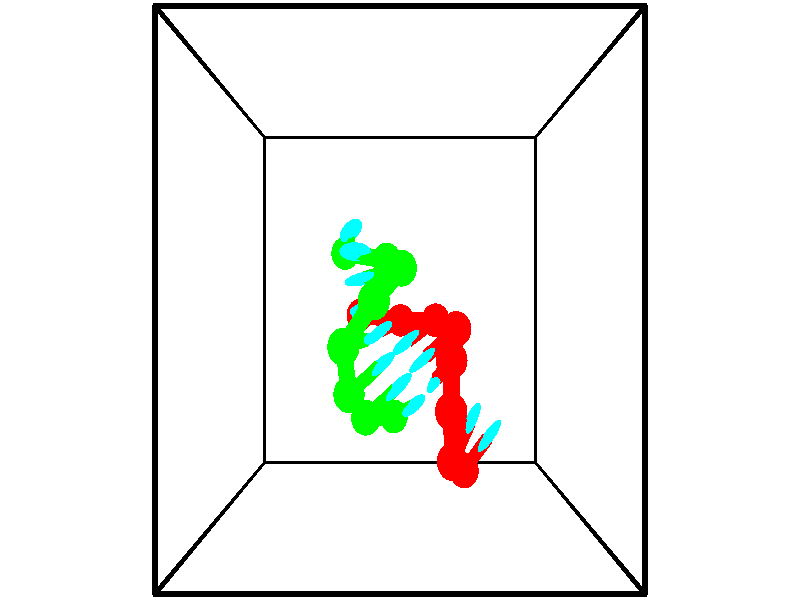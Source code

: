 // switches for output
#declare DRAW_BASES = 1; // possible values are 0, 1; only relevant for DNA ribbons
#declare DRAW_BASES_TYPE = 3; // possible values are 1, 2, 3; only relevant for DNA ribbons
#declare DRAW_FOG = 0; // set to 1 to enable fog

#include "colors.inc"

#include "transforms.inc"
background { rgb <1, 1, 1>}

#default {
   normal{
       ripples 0.25
       frequency 0.20
       turbulence 0.2
       lambda 5
   }
	finish {
		phong 0.1
		phong_size 40.
	}
}

// original window dimensions: 1024x640


// camera settings

camera {
	sky <-0, 1, 0>
	up <-0, 1, 0>
	right 1.6 * <1, 0, 0>
	location <2.5, 2.5, 11.1562>
	look_at <2.5, 2.5, 2.5>
	direction <0, 0, -8.6562>
	angle 67.0682
}


# declare cpy_camera_pos = <2.5, 2.5, 11.1562>;
# if (DRAW_FOG = 1)
fog {
	fog_type 2
	up vnormalize(cpy_camera_pos)
	color rgbt<1,1,1,0.3>
	distance 1e-5
	fog_alt 3e-3
	fog_offset 4
}
# end


// LIGHTS

# declare lum = 6;
global_settings {
	ambient_light rgb lum * <0.05, 0.05, 0.05>
	max_trace_level 15
}# declare cpy_direct_light_amount = 0.25;
light_source
{	1000 * <-1, -1, 1>,
	rgb lum * cpy_direct_light_amount
	parallel
}

light_source
{	1000 * <1, 1, -1>,
	rgb lum * cpy_direct_light_amount
	parallel
}

// strand 0

// nucleotide -1

// particle -1
sphere {
	<3.588555, 0.084067, 0.874717> 0.250000
	pigment { color rgbt <1,0,0,0> }
	no_shadow
}
cylinder {
	<3.813993, 0.386169, 1.008553>,  <3.949256, 0.567431, 1.088854>, 0.100000
	pigment { color rgbt <1,0,0,0> }
	no_shadow
}
cylinder {
	<3.813993, 0.386169, 1.008553>,  <3.588555, 0.084067, 0.874717>, 0.100000
	pigment { color rgbt <1,0,0,0> }
	no_shadow
}

// particle -1
sphere {
	<3.813993, 0.386169, 1.008553> 0.100000
	pigment { color rgbt <1,0,0,0> }
	no_shadow
}
sphere {
	0, 1
	scale<0.080000,0.200000,0.300000>
	matrix <-0.764208, 0.630486, -0.135912,
		-0.313603, -0.179097, 0.932511,
		0.563594, 0.755255, 0.334590,
		3.983072, 0.612746, 1.108930>
	pigment { color rgbt <0,1,1,0> }
	no_shadow
}
cylinder {
	<3.341192, 0.336854, 1.480693>,  <3.588555, 0.084067, 0.874717>, 0.130000
	pigment { color rgbt <1,0,0,0> }
	no_shadow
}

// nucleotide -1

// particle -1
sphere {
	<3.341192, 0.336854, 1.480693> 0.250000
	pigment { color rgbt <1,0,0,0> }
	no_shadow
}
cylinder {
	<3.534327, 0.618744, 1.272758>,  <3.650208, 0.787878, 1.147998>, 0.100000
	pigment { color rgbt <1,0,0,0> }
	no_shadow
}
cylinder {
	<3.534327, 0.618744, 1.272758>,  <3.341192, 0.336854, 1.480693>, 0.100000
	pigment { color rgbt <1,0,0,0> }
	no_shadow
}

// particle -1
sphere {
	<3.534327, 0.618744, 1.272758> 0.100000
	pigment { color rgbt <1,0,0,0> }
	no_shadow
}
sphere {
	0, 1
	scale<0.080000,0.200000,0.300000>
	matrix <-0.818824, 0.573783, 0.017314,
		0.310475, 0.417295, 0.854091,
		0.482837, 0.704726, -0.519836,
		3.679178, 0.830162, 1.116808>
	pigment { color rgbt <0,1,1,0> }
	no_shadow
}
cylinder {
	<3.292579, 1.060382, 1.808185>,  <3.341192, 0.336854, 1.480693>, 0.130000
	pigment { color rgbt <1,0,0,0> }
	no_shadow
}

// nucleotide -1

// particle -1
sphere {
	<3.292579, 1.060382, 1.808185> 0.250000
	pigment { color rgbt <1,0,0,0> }
	no_shadow
}
cylinder {
	<3.340241, 1.089474, 1.412102>,  <3.368838, 1.106929, 1.174452>, 0.100000
	pigment { color rgbt <1,0,0,0> }
	no_shadow
}
cylinder {
	<3.340241, 1.089474, 1.412102>,  <3.292579, 1.060382, 1.808185>, 0.100000
	pigment { color rgbt <1,0,0,0> }
	no_shadow
}

// particle -1
sphere {
	<3.340241, 1.089474, 1.412102> 0.100000
	pigment { color rgbt <1,0,0,0> }
	no_shadow
}
sphere {
	0, 1
	scale<0.080000,0.200000,0.300000>
	matrix <-0.879910, 0.469748, -0.071380,
		0.459957, 0.879799, 0.119968,
		0.119155, 0.072729, -0.990208,
		3.375987, 1.111292, 1.115039>
	pigment { color rgbt <0,1,1,0> }
	no_shadow
}
cylinder {
	<3.314142, 1.707655, 1.629459>,  <3.292579, 1.060382, 1.808185>, 0.130000
	pigment { color rgbt <1,0,0,0> }
	no_shadow
}

// nucleotide -1

// particle -1
sphere {
	<3.314142, 1.707655, 1.629459> 0.250000
	pigment { color rgbt <1,0,0,0> }
	no_shadow
}
cylinder {
	<3.193532, 1.526119, 1.294052>,  <3.121165, 1.417198, 1.092808>, 0.100000
	pigment { color rgbt <1,0,0,0> }
	no_shadow
}
cylinder {
	<3.193532, 1.526119, 1.294052>,  <3.314142, 1.707655, 1.629459>, 0.100000
	pigment { color rgbt <1,0,0,0> }
	no_shadow
}

// particle -1
sphere {
	<3.193532, 1.526119, 1.294052> 0.100000
	pigment { color rgbt <1,0,0,0> }
	no_shadow
}
sphere {
	0, 1
	scale<0.080000,0.200000,0.300000>
	matrix <-0.840661, 0.541483, 0.009226,
		0.449856, 0.707690, -0.544798,
		-0.301528, -0.453840, -0.838517,
		3.103073, 1.389967, 1.042497>
	pigment { color rgbt <0,1,1,0> }
	no_shadow
}
cylinder {
	<3.438328, 2.095770, 1.097559>,  <3.314142, 1.707655, 1.629459>, 0.130000
	pigment { color rgbt <1,0,0,0> }
	no_shadow
}

// nucleotide -1

// particle -1
sphere {
	<3.438328, 2.095770, 1.097559> 0.250000
	pigment { color rgbt <1,0,0,0> }
	no_shadow
}
cylinder {
	<3.127897, 1.851669, 1.033943>,  <2.941638, 1.705209, 0.995774>, 0.100000
	pigment { color rgbt <1,0,0,0> }
	no_shadow
}
cylinder {
	<3.127897, 1.851669, 1.033943>,  <3.438328, 2.095770, 1.097559>, 0.100000
	pigment { color rgbt <1,0,0,0> }
	no_shadow
}

// particle -1
sphere {
	<3.127897, 1.851669, 1.033943> 0.100000
	pigment { color rgbt <1,0,0,0> }
	no_shadow
}
sphere {
	0, 1
	scale<0.080000,0.200000,0.300000>
	matrix <-0.601155, 0.792093, -0.105839,
		0.190563, 0.013469, -0.981582,
		-0.776079, -0.610252, -0.159040,
		2.895073, 1.668594, 0.986231>
	pigment { color rgbt <0,1,1,0> }
	no_shadow
}
cylinder {
	<3.132278, 2.199404, 0.426444>,  <3.438328, 2.095770, 1.097559>, 0.130000
	pigment { color rgbt <1,0,0,0> }
	no_shadow
}

// nucleotide -1

// particle -1
sphere {
	<3.132278, 2.199404, 0.426444> 0.250000
	pigment { color rgbt <1,0,0,0> }
	no_shadow
}
cylinder {
	<2.832503, 2.024273, 0.625099>,  <2.652637, 1.919194, 0.744292>, 0.100000
	pigment { color rgbt <1,0,0,0> }
	no_shadow
}
cylinder {
	<2.832503, 2.024273, 0.625099>,  <3.132278, 2.199404, 0.426444>, 0.100000
	pigment { color rgbt <1,0,0,0> }
	no_shadow
}

// particle -1
sphere {
	<2.832503, 2.024273, 0.625099> 0.100000
	pigment { color rgbt <1,0,0,0> }
	no_shadow
}
sphere {
	0, 1
	scale<0.080000,0.200000,0.300000>
	matrix <-0.613327, 0.741616, -0.271727,
		-0.249344, -0.508244, -0.824327,
		-0.749438, -0.437828, 0.496637,
		2.607671, 1.892924, 0.774090>
	pigment { color rgbt <0,1,1,0> }
	no_shadow
}
cylinder {
	<2.508328, 2.186642, -0.002279>,  <3.132278, 2.199404, 0.426444>, 0.130000
	pigment { color rgbt <1,0,0,0> }
	no_shadow
}

// nucleotide -1

// particle -1
sphere {
	<2.508328, 2.186642, -0.002279> 0.250000
	pigment { color rgbt <1,0,0,0> }
	no_shadow
}
cylinder {
	<2.311642, 2.107471, 0.336906>,  <2.193630, 2.059969, 0.540417>, 0.100000
	pigment { color rgbt <1,0,0,0> }
	no_shadow
}
cylinder {
	<2.311642, 2.107471, 0.336906>,  <2.508328, 2.186642, -0.002279>, 0.100000
	pigment { color rgbt <1,0,0,0> }
	no_shadow
}

// particle -1
sphere {
	<2.311642, 2.107471, 0.336906> 0.100000
	pigment { color rgbt <1,0,0,0> }
	no_shadow
}
sphere {
	0, 1
	scale<0.080000,0.200000,0.300000>
	matrix <-0.587310, 0.794352, -0.155154,
		-0.642871, -0.574308, -0.506839,
		-0.491715, -0.197927, 0.847963,
		2.164127, 2.048093, 0.591295>
	pigment { color rgbt <0,1,1,0> }
	no_shadow
}
cylinder {
	<1.750965, 2.268593, -0.153675>,  <2.508328, 2.186642, -0.002279>, 0.130000
	pigment { color rgbt <1,0,0,0> }
	no_shadow
}

// nucleotide -1

// particle -1
sphere {
	<1.750965, 2.268593, -0.153675> 0.250000
	pigment { color rgbt <1,0,0,0> }
	no_shadow
}
cylinder {
	<1.795559, 2.303856, 0.242264>,  <1.822316, 2.325013, 0.479827>, 0.100000
	pigment { color rgbt <1,0,0,0> }
	no_shadow
}
cylinder {
	<1.795559, 2.303856, 0.242264>,  <1.750965, 2.268593, -0.153675>, 0.100000
	pigment { color rgbt <1,0,0,0> }
	no_shadow
}

// particle -1
sphere {
	<1.795559, 2.303856, 0.242264> 0.100000
	pigment { color rgbt <1,0,0,0> }
	no_shadow
}
sphere {
	0, 1
	scale<0.080000,0.200000,0.300000>
	matrix <-0.525062, 0.850901, -0.016644,
		-0.843730, -0.517876, 0.141152,
		0.111487, 0.088157, 0.989848,
		1.829005, 2.330303, 0.539218>
	pigment { color rgbt <0,1,1,0> }
	no_shadow
}
// strand 1

// nucleotide -1

// particle -1
sphere {
	<1.504946, 3.205508, 0.196436> 0.250000
	pigment { color rgbt <0,1,0,0> }
	no_shadow
}
cylinder {
	<1.594116, 3.365746, 0.551926>,  <1.647618, 3.461888, 0.765219>, 0.100000
	pigment { color rgbt <0,1,0,0> }
	no_shadow
}
cylinder {
	<1.594116, 3.365746, 0.551926>,  <1.504946, 3.205508, 0.196436>, 0.100000
	pigment { color rgbt <0,1,0,0> }
	no_shadow
}

// particle -1
sphere {
	<1.594116, 3.365746, 0.551926> 0.100000
	pigment { color rgbt <0,1,0,0> }
	no_shadow
}
sphere {
	0, 1
	scale<0.080000,0.200000,0.300000>
	matrix <0.424983, -0.860407, 0.281228,
		0.877322, 0.314999, -0.362052,
		0.222926, 0.400593, 0.888723,
		1.660994, 3.485924, 0.818543>
	pigment { color rgbt <0,1,1,0> }
	no_shadow
}
cylinder {
	<2.265497, 3.086572, 0.571418>,  <1.504946, 3.205508, 0.196436>, 0.130000
	pigment { color rgbt <0,1,0,0> }
	no_shadow
}

// nucleotide -1

// particle -1
sphere {
	<2.265497, 3.086572, 0.571418> 0.250000
	pigment { color rgbt <0,1,0,0> }
	no_shadow
}
cylinder {
	<1.971439, 3.136875, 0.837875>,  <1.795004, 3.167057, 0.997750>, 0.100000
	pigment { color rgbt <0,1,0,0> }
	no_shadow
}
cylinder {
	<1.971439, 3.136875, 0.837875>,  <2.265497, 3.086572, 0.571418>, 0.100000
	pigment { color rgbt <0,1,0,0> }
	no_shadow
}

// particle -1
sphere {
	<1.971439, 3.136875, 0.837875> 0.100000
	pigment { color rgbt <0,1,0,0> }
	no_shadow
}
sphere {
	0, 1
	scale<0.080000,0.200000,0.300000>
	matrix <0.224583, -0.881974, 0.414348,
		0.639628, 0.454210, 0.620136,
		-0.735145, 0.125757, 0.666143,
		1.750896, 3.174602, 1.037718>
	pigment { color rgbt <0,1,1,0> }
	no_shadow
}
cylinder {
	<2.525496, 2.932339, 1.295190>,  <2.265497, 3.086572, 0.571418>, 0.130000
	pigment { color rgbt <0,1,0,0> }
	no_shadow
}

// nucleotide -1

// particle -1
sphere {
	<2.525496, 2.932339, 1.295190> 0.250000
	pigment { color rgbt <0,1,0,0> }
	no_shadow
}
cylinder {
	<2.147392, 2.851448, 1.192749>,  <1.920530, 2.802913, 1.131284>, 0.100000
	pigment { color rgbt <0,1,0,0> }
	no_shadow
}
cylinder {
	<2.147392, 2.851448, 1.192749>,  <2.525496, 2.932339, 1.295190>, 0.100000
	pigment { color rgbt <0,1,0,0> }
	no_shadow
}

// particle -1
sphere {
	<2.147392, 2.851448, 1.192749> 0.100000
	pigment { color rgbt <0,1,0,0> }
	no_shadow
}
sphere {
	0, 1
	scale<0.080000,0.200000,0.300000>
	matrix <0.159514, -0.971017, 0.177995,
		-0.284675, 0.127399, 0.950121,
		-0.945259, -0.202228, -0.256103,
		1.863814, 2.790780, 1.115918>
	pigment { color rgbt <0,1,1,0> }
	no_shadow
}
cylinder {
	<2.092314, 2.485239, 1.791024>,  <2.525496, 2.932339, 1.295190>, 0.130000
	pigment { color rgbt <0,1,0,0> }
	no_shadow
}

// nucleotide -1

// particle -1
sphere {
	<2.092314, 2.485239, 1.791024> 0.250000
	pigment { color rgbt <0,1,0,0> }
	no_shadow
}
cylinder {
	<1.963970, 2.421154, 1.417633>,  <1.886964, 2.382703, 1.193598>, 0.100000
	pigment { color rgbt <0,1,0,0> }
	no_shadow
}
cylinder {
	<1.963970, 2.421154, 1.417633>,  <2.092314, 2.485239, 1.791024>, 0.100000
	pigment { color rgbt <0,1,0,0> }
	no_shadow
}

// particle -1
sphere {
	<1.963970, 2.421154, 1.417633> 0.100000
	pigment { color rgbt <0,1,0,0> }
	no_shadow
}
sphere {
	0, 1
	scale<0.080000,0.200000,0.300000>
	matrix <0.204128, -0.974124, 0.097025,
		-0.924868, -0.159418, 0.345261,
		-0.320860, -0.160213, -0.933478,
		1.867712, 2.373090, 1.137590>
	pigment { color rgbt <0,1,1,0> }
	no_shadow
}
cylinder {
	<1.623429, 1.893751, 1.792465>,  <2.092314, 2.485239, 1.791024>, 0.130000
	pigment { color rgbt <0,1,0,0> }
	no_shadow
}

// nucleotide -1

// particle -1
sphere {
	<1.623429, 1.893751, 1.792465> 0.250000
	pigment { color rgbt <0,1,0,0> }
	no_shadow
}
cylinder {
	<1.811100, 1.930046, 1.441093>,  <1.923703, 1.951823, 1.230270>, 0.100000
	pigment { color rgbt <0,1,0,0> }
	no_shadow
}
cylinder {
	<1.811100, 1.930046, 1.441093>,  <1.623429, 1.893751, 1.792465>, 0.100000
	pigment { color rgbt <0,1,0,0> }
	no_shadow
}

// particle -1
sphere {
	<1.811100, 1.930046, 1.441093> 0.100000
	pigment { color rgbt <0,1,0,0> }
	no_shadow
}
sphere {
	0, 1
	scale<0.080000,0.200000,0.300000>
	matrix <0.190841, -0.981621, 0.000532,
		-0.862237, -0.167890, -0.477871,
		0.469177, 0.090738, -0.878430,
		1.951853, 1.957268, 1.177564>
	pigment { color rgbt <0,1,1,0> }
	no_shadow
}
cylinder {
	<1.681980, 1.238279, 1.466889>,  <1.623429, 1.893751, 1.792465>, 0.130000
	pigment { color rgbt <0,1,0,0> }
	no_shadow
}

// nucleotide -1

// particle -1
sphere {
	<1.681980, 1.238279, 1.466889> 0.250000
	pigment { color rgbt <0,1,0,0> }
	no_shadow
}
cylinder {
	<1.966743, 1.446510, 1.278343>,  <2.137602, 1.571449, 1.165216>, 0.100000
	pigment { color rgbt <0,1,0,0> }
	no_shadow
}
cylinder {
	<1.966743, 1.446510, 1.278343>,  <1.681980, 1.238279, 1.466889>, 0.100000
	pigment { color rgbt <0,1,0,0> }
	no_shadow
}

// particle -1
sphere {
	<1.966743, 1.446510, 1.278343> 0.100000
	pigment { color rgbt <0,1,0,0> }
	no_shadow
}
sphere {
	0, 1
	scale<0.080000,0.200000,0.300000>
	matrix <0.503963, -0.846150, -0.173352,
		-0.489088, -0.114138, -0.864735,
		0.711909, 0.520578, -0.471363,
		2.180316, 1.602684, 1.136934>
	pigment { color rgbt <0,1,1,0> }
	no_shadow
}
cylinder {
	<1.920517, 0.832892, 0.894566>,  <1.681980, 1.238279, 1.466889>, 0.130000
	pigment { color rgbt <0,1,0,0> }
	no_shadow
}

// nucleotide -1

// particle -1
sphere {
	<1.920517, 0.832892, 0.894566> 0.250000
	pigment { color rgbt <0,1,0,0> }
	no_shadow
}
cylinder {
	<2.229210, 1.084694, 0.930679>,  <2.414426, 1.235775, 0.952348>, 0.100000
	pigment { color rgbt <0,1,0,0> }
	no_shadow
}
cylinder {
	<2.229210, 1.084694, 0.930679>,  <1.920517, 0.832892, 0.894566>, 0.100000
	pigment { color rgbt <0,1,0,0> }
	no_shadow
}

// particle -1
sphere {
	<2.229210, 1.084694, 0.930679> 0.100000
	pigment { color rgbt <0,1,0,0> }
	no_shadow
}
sphere {
	0, 1
	scale<0.080000,0.200000,0.300000>
	matrix <0.634579, -0.752968, -0.174210,
		-0.041685, 0.191736, -0.980561,
		0.771733, 0.629505, 0.090284,
		2.460730, 1.273545, 0.957765>
	pigment { color rgbt <0,1,1,0> }
	no_shadow
}
cylinder {
	<2.389283, 0.759026, 0.319738>,  <1.920517, 0.832892, 0.894566>, 0.130000
	pigment { color rgbt <0,1,0,0> }
	no_shadow
}

// nucleotide -1

// particle -1
sphere {
	<2.389283, 0.759026, 0.319738> 0.250000
	pigment { color rgbt <0,1,0,0> }
	no_shadow
}
cylinder {
	<2.585056, 0.898094, 0.639633>,  <2.702520, 0.981535, 0.831570>, 0.100000
	pigment { color rgbt <0,1,0,0> }
	no_shadow
}
cylinder {
	<2.585056, 0.898094, 0.639633>,  <2.389283, 0.759026, 0.319738>, 0.100000
	pigment { color rgbt <0,1,0,0> }
	no_shadow
}

// particle -1
sphere {
	<2.585056, 0.898094, 0.639633> 0.100000
	pigment { color rgbt <0,1,0,0> }
	no_shadow
}
sphere {
	0, 1
	scale<0.080000,0.200000,0.300000>
	matrix <0.659756, -0.747329, -0.078880,
		0.570243, 0.566238, -0.595145,
		0.489434, 0.347670, 0.799738,
		2.731886, 1.002395, 0.879555>
	pigment { color rgbt <0,1,1,0> }
	no_shadow
}
// box output
cylinder {
	<0.000000, 0.000000, 0.000000>,  <5.000000, 0.000000, 0.000000>, 0.025000
	pigment { color rgbt <0,0,0,0> }
	no_shadow
}
cylinder {
	<0.000000, 0.000000, 0.000000>,  <0.000000, 5.000000, 0.000000>, 0.025000
	pigment { color rgbt <0,0,0,0> }
	no_shadow
}
cylinder {
	<0.000000, 0.000000, 0.000000>,  <0.000000, 0.000000, 5.000000>, 0.025000
	pigment { color rgbt <0,0,0,0> }
	no_shadow
}
cylinder {
	<5.000000, 5.000000, 5.000000>,  <0.000000, 5.000000, 5.000000>, 0.025000
	pigment { color rgbt <0,0,0,0> }
	no_shadow
}
cylinder {
	<5.000000, 5.000000, 5.000000>,  <5.000000, 0.000000, 5.000000>, 0.025000
	pigment { color rgbt <0,0,0,0> }
	no_shadow
}
cylinder {
	<5.000000, 5.000000, 5.000000>,  <5.000000, 5.000000, 0.000000>, 0.025000
	pigment { color rgbt <0,0,0,0> }
	no_shadow
}
cylinder {
	<0.000000, 0.000000, 5.000000>,  <0.000000, 5.000000, 5.000000>, 0.025000
	pigment { color rgbt <0,0,0,0> }
	no_shadow
}
cylinder {
	<0.000000, 0.000000, 5.000000>,  <5.000000, 0.000000, 5.000000>, 0.025000
	pigment { color rgbt <0,0,0,0> }
	no_shadow
}
cylinder {
	<5.000000, 5.000000, 0.000000>,  <0.000000, 5.000000, 0.000000>, 0.025000
	pigment { color rgbt <0,0,0,0> }
	no_shadow
}
cylinder {
	<5.000000, 5.000000, 0.000000>,  <5.000000, 0.000000, 0.000000>, 0.025000
	pigment { color rgbt <0,0,0,0> }
	no_shadow
}
cylinder {
	<5.000000, 0.000000, 5.000000>,  <5.000000, 0.000000, 0.000000>, 0.025000
	pigment { color rgbt <0,0,0,0> }
	no_shadow
}
cylinder {
	<0.000000, 5.000000, 0.000000>,  <0.000000, 5.000000, 5.000000>, 0.025000
	pigment { color rgbt <0,0,0,0> }
	no_shadow
}
// end of box output
